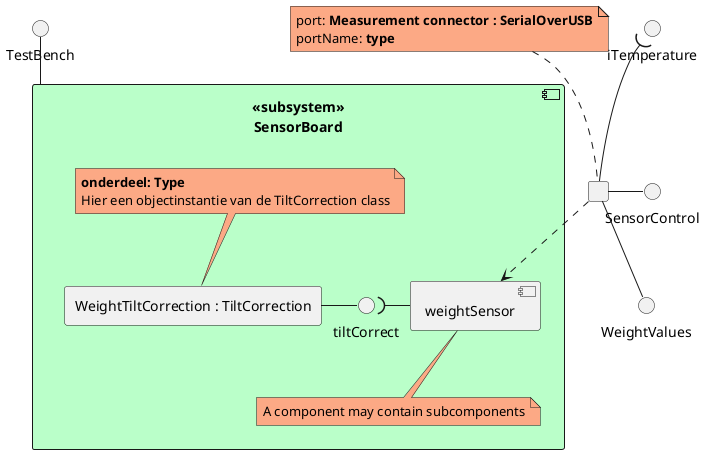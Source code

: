 @startuml
'https://plantuml.com/component-diagram

component [SensorBoard] as "<<subsystem>>\nSensorBoard\n" #BAFFC9{
    interface tc as "tiltCorrect"
    component [weightSensor] as ws
    rectangle rect1 as "WeightTiltCorrection : TiltCorrection"

    ws -left-( tc
    tc -left- rect1

    note as n1 #FCA985
        A component may contain subcomponents
    end note

    note as n2 #FCA985
        **onderdeel: Type**
        Hier een objectinstantie van de TiltCorrection class
    end note

    ws .down. n1
    rect1 .up. n2
}

rectangle port1 as " "

port1 .down.> ws

iTemperature    -[hidden]- SensorControl
SensorControl   -[hidden]- WeightValues

port1 -left-( iTemperature
port1 -right- SensorControl
port1 -- WeightValues
SensorBoard -up- TestBench
note as n3 #FCA985
    port: **Measurement connector : SerialOverUSB**
    portName: **type**
end note

port1 .up. n3
@enduml